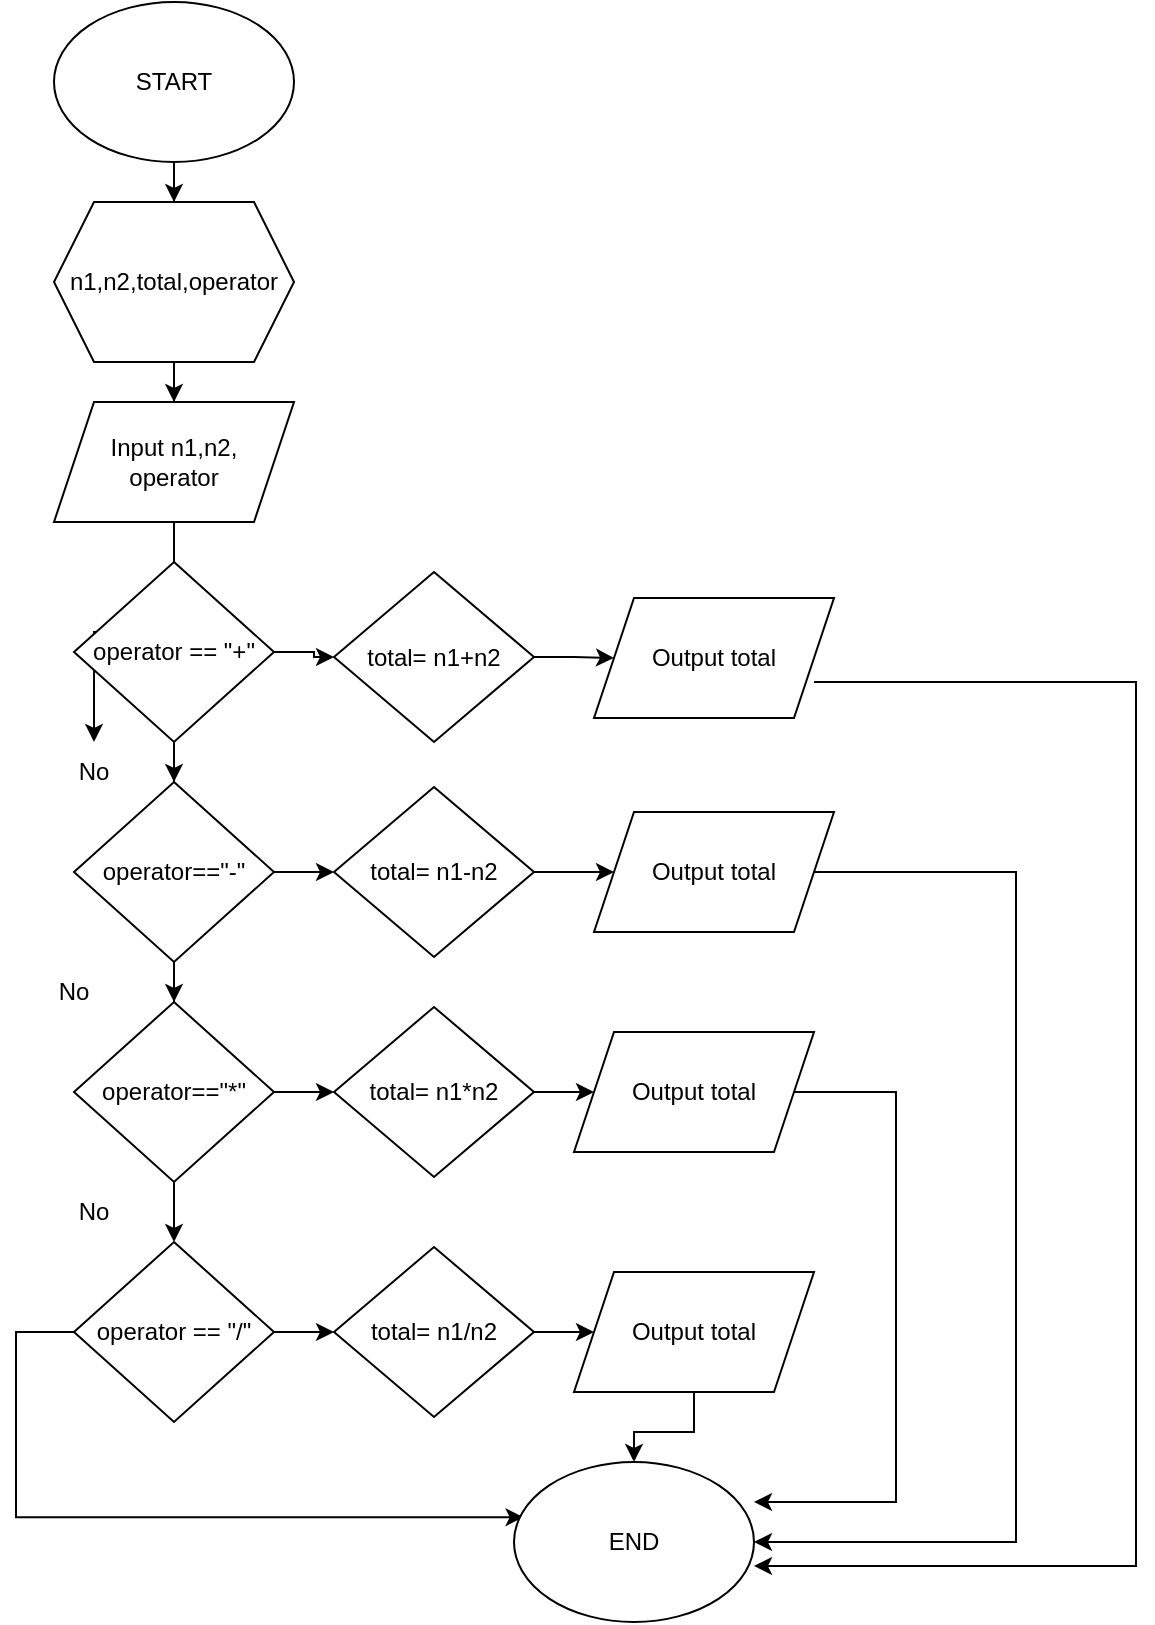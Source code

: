 <mxfile version="23.0.2" type="github">
  <diagram name="Page-1" id="74e2e168-ea6b-b213-b513-2b3c1d86103e">
    <mxGraphModel dx="1050" dy="522" grid="1" gridSize="10" guides="1" tooltips="1" connect="1" arrows="1" fold="1" page="1" pageScale="1" pageWidth="1100" pageHeight="850" background="none" math="0" shadow="0">
      <root>
        <mxCell id="0" />
        <mxCell id="1" parent="0" />
        <mxCell id="AEuZm_6vouHuAFjPEke--3" value="" style="edgeStyle=orthogonalEdgeStyle;rounded=0;orthogonalLoop=1;jettySize=auto;html=1;" edge="1" parent="1" source="AEuZm_6vouHuAFjPEke--1" target="AEuZm_6vouHuAFjPEke--2">
          <mxGeometry relative="1" as="geometry" />
        </mxCell>
        <mxCell id="AEuZm_6vouHuAFjPEke--1" value="START" style="ellipse;whiteSpace=wrap;html=1;" vertex="1" parent="1">
          <mxGeometry x="70" y="10" width="120" height="80" as="geometry" />
        </mxCell>
        <mxCell id="AEuZm_6vouHuAFjPEke--5" value="" style="edgeStyle=orthogonalEdgeStyle;rounded=0;orthogonalLoop=1;jettySize=auto;html=1;" edge="1" parent="1" source="AEuZm_6vouHuAFjPEke--2" target="AEuZm_6vouHuAFjPEke--4">
          <mxGeometry relative="1" as="geometry" />
        </mxCell>
        <mxCell id="AEuZm_6vouHuAFjPEke--2" value="n1,n2,total,operator" style="shape=hexagon;perimeter=hexagonPerimeter2;whiteSpace=wrap;html=1;fixedSize=1;" vertex="1" parent="1">
          <mxGeometry x="70" y="110" width="120" height="80" as="geometry" />
        </mxCell>
        <mxCell id="AEuZm_6vouHuAFjPEke--20" value="" style="edgeStyle=orthogonalEdgeStyle;rounded=0;orthogonalLoop=1;jettySize=auto;html=1;" edge="1" parent="1" source="AEuZm_6vouHuAFjPEke--4" target="AEuZm_6vouHuAFjPEke--17">
          <mxGeometry relative="1" as="geometry" />
        </mxCell>
        <mxCell id="AEuZm_6vouHuAFjPEke--4" value="Input n1,n2,&lt;br&gt;operator" style="shape=parallelogram;perimeter=parallelogramPerimeter;whiteSpace=wrap;html=1;fixedSize=1;" vertex="1" parent="1">
          <mxGeometry x="70" y="210" width="120" height="60" as="geometry" />
        </mxCell>
        <mxCell id="AEuZm_6vouHuAFjPEke--13" style="edgeStyle=orthogonalEdgeStyle;rounded=0;orthogonalLoop=1;jettySize=auto;html=1;" edge="1" parent="1" source="AEuZm_6vouHuAFjPEke--6" target="AEuZm_6vouHuAFjPEke--7">
          <mxGeometry relative="1" as="geometry" />
        </mxCell>
        <mxCell id="AEuZm_6vouHuAFjPEke--25" value="" style="edgeStyle=orthogonalEdgeStyle;rounded=0;orthogonalLoop=1;jettySize=auto;html=1;" edge="1" parent="1" source="AEuZm_6vouHuAFjPEke--6" target="AEuZm_6vouHuAFjPEke--21">
          <mxGeometry relative="1" as="geometry" />
        </mxCell>
        <mxCell id="AEuZm_6vouHuAFjPEke--6" value="operator == &quot;+&quot;" style="rhombus;whiteSpace=wrap;html=1;" vertex="1" parent="1">
          <mxGeometry x="80" y="290" width="100" height="90" as="geometry" />
        </mxCell>
        <mxCell id="AEuZm_6vouHuAFjPEke--14" value="" style="edgeStyle=orthogonalEdgeStyle;rounded=0;orthogonalLoop=1;jettySize=auto;html=1;" edge="1" parent="1" source="AEuZm_6vouHuAFjPEke--7" target="AEuZm_6vouHuAFjPEke--8">
          <mxGeometry relative="1" as="geometry" />
        </mxCell>
        <mxCell id="AEuZm_6vouHuAFjPEke--26" value="" style="edgeStyle=orthogonalEdgeStyle;rounded=0;orthogonalLoop=1;jettySize=auto;html=1;" edge="1" parent="1" source="AEuZm_6vouHuAFjPEke--7" target="AEuZm_6vouHuAFjPEke--22">
          <mxGeometry relative="1" as="geometry" />
        </mxCell>
        <mxCell id="AEuZm_6vouHuAFjPEke--7" value="operator==&quot;-&quot;" style="rhombus;whiteSpace=wrap;html=1;" vertex="1" parent="1">
          <mxGeometry x="80" y="400" width="100" height="90" as="geometry" />
        </mxCell>
        <mxCell id="AEuZm_6vouHuAFjPEke--15" value="" style="edgeStyle=orthogonalEdgeStyle;rounded=0;orthogonalLoop=1;jettySize=auto;html=1;" edge="1" parent="1" source="AEuZm_6vouHuAFjPEke--8" target="AEuZm_6vouHuAFjPEke--9">
          <mxGeometry relative="1" as="geometry" />
        </mxCell>
        <mxCell id="AEuZm_6vouHuAFjPEke--27" value="" style="edgeStyle=orthogonalEdgeStyle;rounded=0;orthogonalLoop=1;jettySize=auto;html=1;" edge="1" parent="1" source="AEuZm_6vouHuAFjPEke--8" target="AEuZm_6vouHuAFjPEke--23">
          <mxGeometry relative="1" as="geometry" />
        </mxCell>
        <mxCell id="AEuZm_6vouHuAFjPEke--8" value="operator==&quot;*&quot;" style="rhombus;whiteSpace=wrap;html=1;" vertex="1" parent="1">
          <mxGeometry x="80" y="510" width="100" height="90" as="geometry" />
        </mxCell>
        <mxCell id="AEuZm_6vouHuAFjPEke--16" style="edgeStyle=orthogonalEdgeStyle;rounded=0;orthogonalLoop=1;jettySize=auto;html=1;entryX=0.04;entryY=0.345;entryDx=0;entryDy=0;entryPerimeter=0;" edge="1" parent="1" source="AEuZm_6vouHuAFjPEke--9" target="AEuZm_6vouHuAFjPEke--10">
          <mxGeometry relative="1" as="geometry">
            <mxPoint x="50" y="830" as="targetPoint" />
            <Array as="points">
              <mxPoint x="51" y="675" />
              <mxPoint x="51" y="768" />
            </Array>
          </mxGeometry>
        </mxCell>
        <mxCell id="AEuZm_6vouHuAFjPEke--28" value="" style="edgeStyle=orthogonalEdgeStyle;rounded=0;orthogonalLoop=1;jettySize=auto;html=1;" edge="1" parent="1" source="AEuZm_6vouHuAFjPEke--9" target="AEuZm_6vouHuAFjPEke--24">
          <mxGeometry relative="1" as="geometry" />
        </mxCell>
        <mxCell id="AEuZm_6vouHuAFjPEke--9" value="operator == &quot;/&quot;" style="rhombus;whiteSpace=wrap;html=1;" vertex="1" parent="1">
          <mxGeometry x="80" y="630" width="100" height="90" as="geometry" />
        </mxCell>
        <mxCell id="AEuZm_6vouHuAFjPEke--10" value="END" style="ellipse;whiteSpace=wrap;html=1;" vertex="1" parent="1">
          <mxGeometry x="300" y="740" width="120" height="80" as="geometry" />
        </mxCell>
        <mxCell id="AEuZm_6vouHuAFjPEke--17" value="No" style="text;html=1;strokeColor=none;fillColor=none;align=center;verticalAlign=middle;whiteSpace=wrap;rounded=0;" vertex="1" parent="1">
          <mxGeometry x="60" y="380" width="60" height="30" as="geometry" />
        </mxCell>
        <mxCell id="AEuZm_6vouHuAFjPEke--18" value="No" style="text;html=1;strokeColor=none;fillColor=none;align=center;verticalAlign=middle;whiteSpace=wrap;rounded=0;" vertex="1" parent="1">
          <mxGeometry x="50" y="490" width="60" height="30" as="geometry" />
        </mxCell>
        <mxCell id="AEuZm_6vouHuAFjPEke--19" value="No" style="text;html=1;strokeColor=none;fillColor=none;align=center;verticalAlign=middle;whiteSpace=wrap;rounded=0;" vertex="1" parent="1">
          <mxGeometry x="60" y="600" width="60" height="30" as="geometry" />
        </mxCell>
        <mxCell id="AEuZm_6vouHuAFjPEke--33" value="" style="edgeStyle=orthogonalEdgeStyle;rounded=0;orthogonalLoop=1;jettySize=auto;html=1;" edge="1" parent="1" source="AEuZm_6vouHuAFjPEke--21" target="AEuZm_6vouHuAFjPEke--29">
          <mxGeometry relative="1" as="geometry" />
        </mxCell>
        <mxCell id="AEuZm_6vouHuAFjPEke--21" value="total= n1+n2" style="rhombus;whiteSpace=wrap;html=1;" vertex="1" parent="1">
          <mxGeometry x="210" y="295" width="100" height="85" as="geometry" />
        </mxCell>
        <mxCell id="AEuZm_6vouHuAFjPEke--34" value="" style="edgeStyle=orthogonalEdgeStyle;rounded=0;orthogonalLoop=1;jettySize=auto;html=1;" edge="1" parent="1" source="AEuZm_6vouHuAFjPEke--22" target="AEuZm_6vouHuAFjPEke--30">
          <mxGeometry relative="1" as="geometry" />
        </mxCell>
        <mxCell id="AEuZm_6vouHuAFjPEke--22" value="total= n1-n2" style="rhombus;whiteSpace=wrap;html=1;" vertex="1" parent="1">
          <mxGeometry x="210" y="402.5" width="100" height="85" as="geometry" />
        </mxCell>
        <mxCell id="AEuZm_6vouHuAFjPEke--35" value="" style="edgeStyle=orthogonalEdgeStyle;rounded=0;orthogonalLoop=1;jettySize=auto;html=1;" edge="1" parent="1" source="AEuZm_6vouHuAFjPEke--23" target="AEuZm_6vouHuAFjPEke--31">
          <mxGeometry relative="1" as="geometry" />
        </mxCell>
        <mxCell id="AEuZm_6vouHuAFjPEke--23" value="total= n1*n2" style="rhombus;whiteSpace=wrap;html=1;" vertex="1" parent="1">
          <mxGeometry x="210" y="512.5" width="100" height="85" as="geometry" />
        </mxCell>
        <mxCell id="AEuZm_6vouHuAFjPEke--36" value="" style="edgeStyle=orthogonalEdgeStyle;rounded=0;orthogonalLoop=1;jettySize=auto;html=1;" edge="1" parent="1" source="AEuZm_6vouHuAFjPEke--24" target="AEuZm_6vouHuAFjPEke--32">
          <mxGeometry relative="1" as="geometry" />
        </mxCell>
        <mxCell id="AEuZm_6vouHuAFjPEke--24" value="total= n1/n2" style="rhombus;whiteSpace=wrap;html=1;" vertex="1" parent="1">
          <mxGeometry x="210" y="632.5" width="100" height="85" as="geometry" />
        </mxCell>
        <mxCell id="AEuZm_6vouHuAFjPEke--39" style="edgeStyle=orthogonalEdgeStyle;rounded=0;orthogonalLoop=1;jettySize=auto;html=1;entryX=1;entryY=0.5;entryDx=0;entryDy=0;" edge="1" parent="1">
          <mxGeometry relative="1" as="geometry">
            <mxPoint x="420" y="792" as="targetPoint" />
            <mxPoint x="450" y="350" as="sourcePoint" />
            <Array as="points">
              <mxPoint x="611" y="350" />
              <mxPoint x="611" y="792" />
            </Array>
          </mxGeometry>
        </mxCell>
        <mxCell id="AEuZm_6vouHuAFjPEke--29" value="Output total" style="shape=parallelogram;perimeter=parallelogramPerimeter;whiteSpace=wrap;html=1;fixedSize=1;" vertex="1" parent="1">
          <mxGeometry x="340" y="308" width="120" height="60" as="geometry" />
        </mxCell>
        <mxCell id="AEuZm_6vouHuAFjPEke--43" style="edgeStyle=orthogonalEdgeStyle;rounded=0;orthogonalLoop=1;jettySize=auto;html=1;entryX=1;entryY=0.5;entryDx=0;entryDy=0;" edge="1" parent="1" source="AEuZm_6vouHuAFjPEke--30" target="AEuZm_6vouHuAFjPEke--10">
          <mxGeometry relative="1" as="geometry">
            <mxPoint x="550" y="780" as="targetPoint" />
            <Array as="points">
              <mxPoint x="551" y="445" />
              <mxPoint x="551" y="780" />
            </Array>
          </mxGeometry>
        </mxCell>
        <mxCell id="AEuZm_6vouHuAFjPEke--30" value="Output total" style="shape=parallelogram;perimeter=parallelogramPerimeter;whiteSpace=wrap;html=1;fixedSize=1;" vertex="1" parent="1">
          <mxGeometry x="340" y="415" width="120" height="60" as="geometry" />
        </mxCell>
        <mxCell id="AEuZm_6vouHuAFjPEke--42" value="" style="edgeStyle=orthogonalEdgeStyle;rounded=0;orthogonalLoop=1;jettySize=auto;html=1;entryX=1;entryY=0.25;entryDx=0;entryDy=0;entryPerimeter=0;" edge="1" parent="1" source="AEuZm_6vouHuAFjPEke--31" target="AEuZm_6vouHuAFjPEke--10">
          <mxGeometry relative="1" as="geometry">
            <mxPoint x="490" y="760" as="targetPoint" />
            <Array as="points">
              <mxPoint x="491" y="555" />
              <mxPoint x="491" y="760" />
            </Array>
          </mxGeometry>
        </mxCell>
        <mxCell id="AEuZm_6vouHuAFjPEke--31" value="Output total" style="shape=parallelogram;perimeter=parallelogramPerimeter;whiteSpace=wrap;html=1;fixedSize=1;" vertex="1" parent="1">
          <mxGeometry x="330" y="525" width="120" height="60" as="geometry" />
        </mxCell>
        <mxCell id="AEuZm_6vouHuAFjPEke--40" value="" style="edgeStyle=orthogonalEdgeStyle;rounded=0;orthogonalLoop=1;jettySize=auto;html=1;" edge="1" parent="1" source="AEuZm_6vouHuAFjPEke--32" target="AEuZm_6vouHuAFjPEke--10">
          <mxGeometry relative="1" as="geometry" />
        </mxCell>
        <mxCell id="AEuZm_6vouHuAFjPEke--32" value="Output total" style="shape=parallelogram;perimeter=parallelogramPerimeter;whiteSpace=wrap;html=1;fixedSize=1;" vertex="1" parent="1">
          <mxGeometry x="330" y="645" width="120" height="60" as="geometry" />
        </mxCell>
      </root>
    </mxGraphModel>
  </diagram>
</mxfile>
